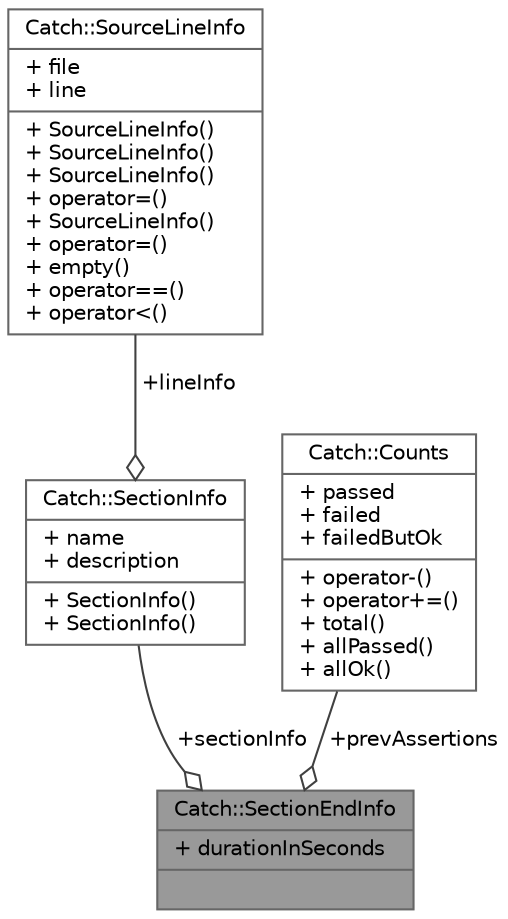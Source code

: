 digraph "Catch::SectionEndInfo"
{
 // LATEX_PDF_SIZE
  bgcolor="transparent";
  edge [fontname=Helvetica,fontsize=10,labelfontname=Helvetica,labelfontsize=10];
  node [fontname=Helvetica,fontsize=10,shape=box,height=0.2,width=0.4];
  Node1 [shape=record,label="{Catch::SectionEndInfo\n|+ durationInSeconds\l|}",height=0.2,width=0.4,color="gray40", fillcolor="grey60", style="filled", fontcolor="black",tooltip=" "];
  Node2 -> Node1 [color="grey25",style="solid",label=" +sectionInfo" ,arrowhead="odiamond"];
  Node2 [shape=record,label="{Catch::SectionInfo\n|+ name\l+ description\l|+ SectionInfo()\l+ SectionInfo()\l}",height=0.2,width=0.4,color="gray40", fillcolor="white", style="filled",URL="$struct_catch_1_1_section_info.html",tooltip=" "];
  Node3 -> Node2 [color="grey25",style="solid",label=" +lineInfo" ,arrowhead="odiamond"];
  Node3 [shape=record,label="{Catch::SourceLineInfo\n|+ file\l+ line\l|+ SourceLineInfo()\l+ SourceLineInfo()\l+ SourceLineInfo()\l+ operator=()\l+ SourceLineInfo()\l+ operator=()\l+ empty()\l+ operator==()\l+ operator\<()\l}",height=0.2,width=0.4,color="gray40", fillcolor="white", style="filled",URL="$struct_catch_1_1_source_line_info.html",tooltip=" "];
  Node4 -> Node1 [color="grey25",style="solid",label=" +prevAssertions" ,arrowhead="odiamond"];
  Node4 [shape=record,label="{Catch::Counts\n|+ passed\l+ failed\l+ failedButOk\l|+ operator-()\l+ operator+=()\l+ total()\l+ allPassed()\l+ allOk()\l}",height=0.2,width=0.4,color="gray40", fillcolor="white", style="filled",URL="$struct_catch_1_1_counts.html",tooltip=" "];
}
